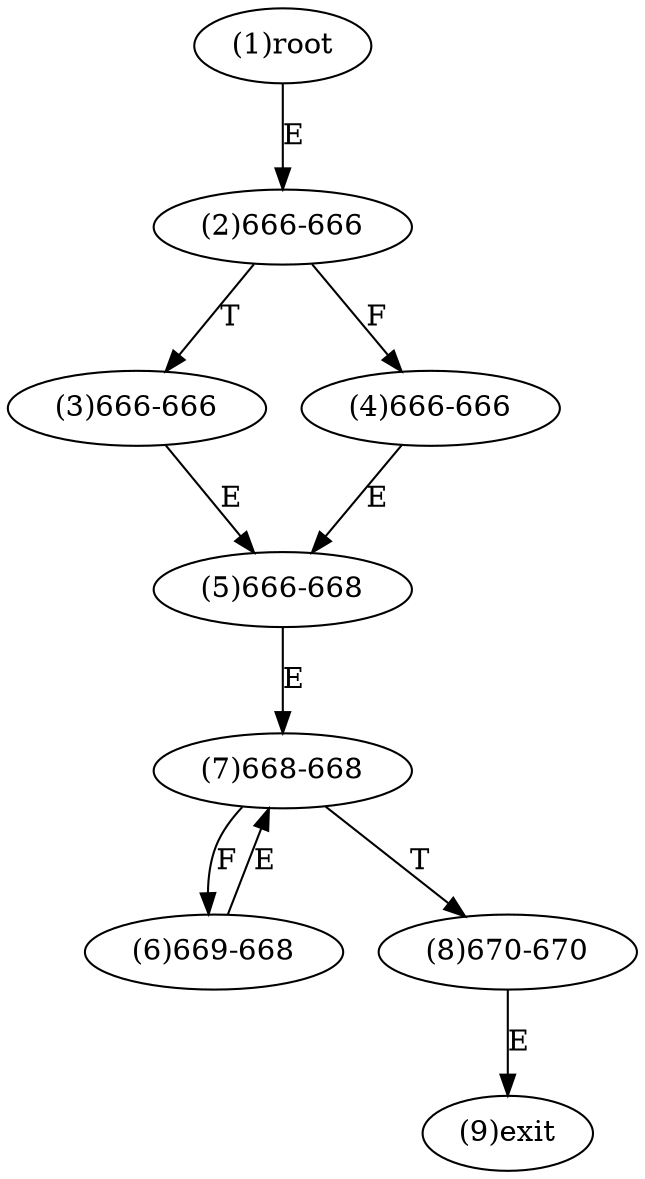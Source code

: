 digraph "" { 
1[ label="(1)root"];
2[ label="(2)666-666"];
3[ label="(3)666-666"];
4[ label="(4)666-666"];
5[ label="(5)666-668"];
6[ label="(6)669-668"];
7[ label="(7)668-668"];
8[ label="(8)670-670"];
9[ label="(9)exit"];
1->2[ label="E"];
2->4[ label="F"];
2->3[ label="T"];
3->5[ label="E"];
4->5[ label="E"];
5->7[ label="E"];
6->7[ label="E"];
7->6[ label="F"];
7->8[ label="T"];
8->9[ label="E"];
}